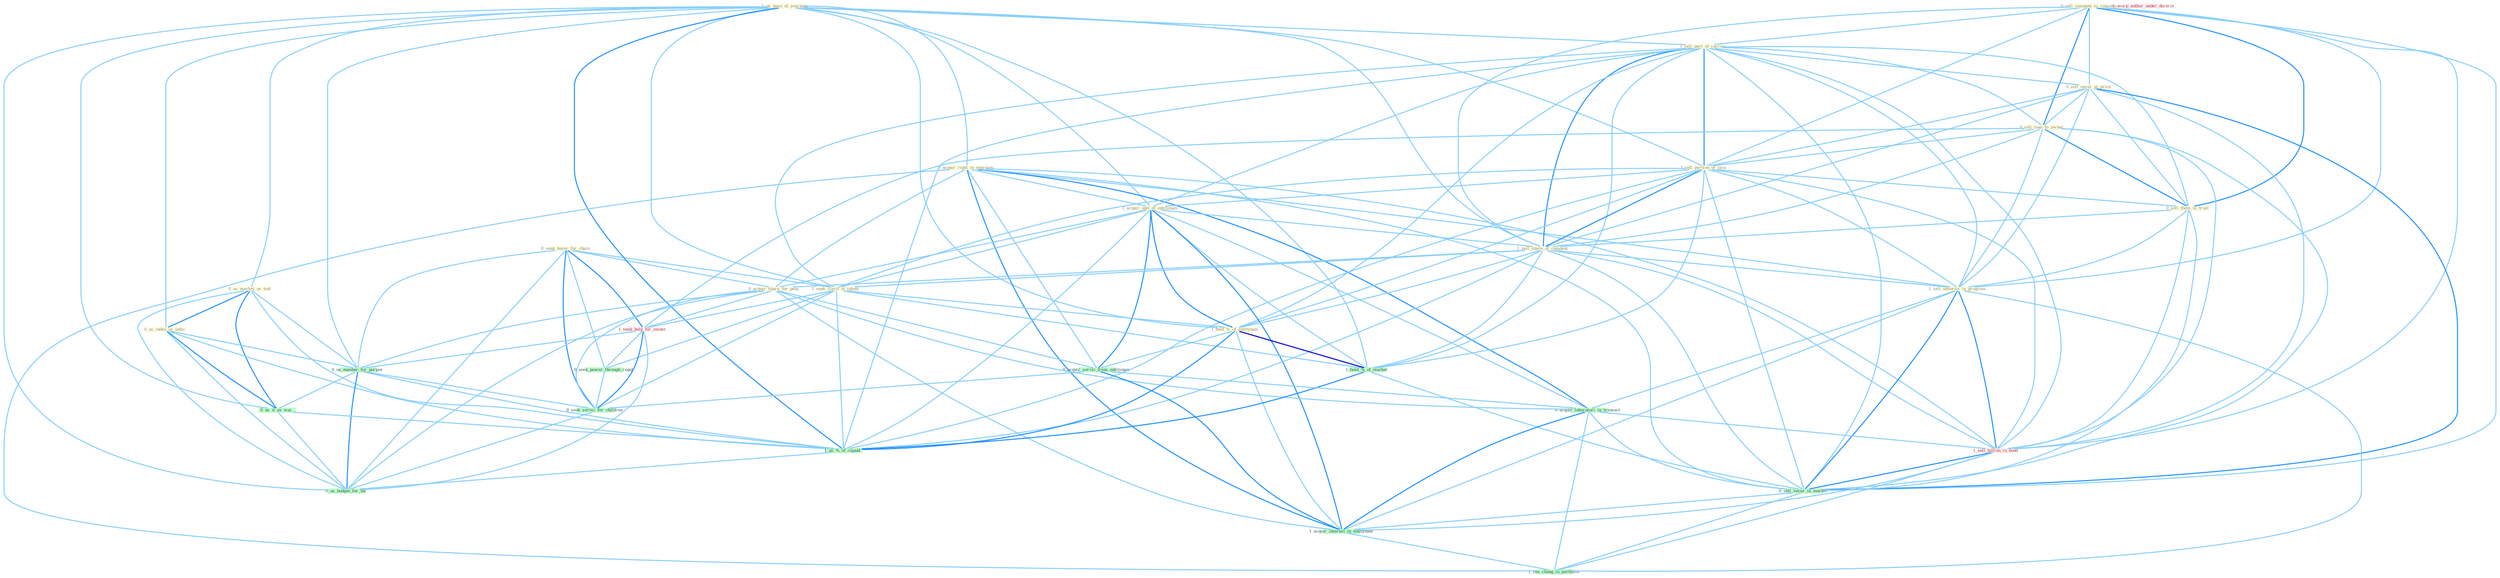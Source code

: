 Graph G{ 
    node
    [shape=polygon,style=filled,width=.5,height=.06,color="#BDFCC9",fixedsize=true,fontsize=4,
    fontcolor="#2f4f4f"];
    {node
    [color="#ffffe0", fontcolor="#8b7d6b"] "0_seek_buyer_for_chain " "1_us_base_of_yearnum " "0_acquir_right_in_yearnum " "0_us_market_as_tool " "0_us_index_as_indic " "0_sell_compani_to_concern " "1_sell_part_of_carrier " "0_sell_secur_at_price " "0_sell_loan_to_owner " "1_sell_portion_of_issu " "1_acquir_unit_of_entitynam " "0_sell_them_to_trust " "1_sell_share_of_compani " "0_acquir_share_for_penc " "1_seek_clarif_of_intent " "1_hold_%_of_entitynam " "1_sell_advertis_in_program "}
{node [color="#fff0f5", fontcolor="#b22222"] "1_seek_help_for_owner " "1_sell_billion_in_bond " "1_usurp_author_under_doctrin "}
edge [color="#B0E2FF"];

	"0_seek_buyer_for_chain " -- "0_acquir_share_for_penc " [w="1", color="#87cefa" ];
	"0_seek_buyer_for_chain " -- "1_seek_clarif_of_intent " [w="1", color="#87cefa" ];
	"0_seek_buyer_for_chain " -- "1_seek_help_for_owner " [w="2", color="#1e90ff" , len=0.8];
	"0_seek_buyer_for_chain " -- "0_seek_power_through_regul " [w="1", color="#87cefa" ];
	"0_seek_buyer_for_chain " -- "0_us_number_for_purpos " [w="1", color="#87cefa" ];
	"0_seek_buyer_for_chain " -- "0_seek_servic_for_children " [w="2", color="#1e90ff" , len=0.8];
	"0_seek_buyer_for_chain " -- "0_us_budget_for_thi " [w="1", color="#87cefa" ];
	"1_us_base_of_yearnum " -- "0_acquir_right_in_yearnum " [w="1", color="#87cefa" ];
	"1_us_base_of_yearnum " -- "0_us_market_as_tool " [w="1", color="#87cefa" ];
	"1_us_base_of_yearnum " -- "0_us_index_as_indic " [w="1", color="#87cefa" ];
	"1_us_base_of_yearnum " -- "1_sell_part_of_carrier " [w="1", color="#87cefa" ];
	"1_us_base_of_yearnum " -- "1_sell_portion_of_issu " [w="1", color="#87cefa" ];
	"1_us_base_of_yearnum " -- "1_acquir_unit_of_entitynam " [w="1", color="#87cefa" ];
	"1_us_base_of_yearnum " -- "1_sell_share_of_compani " [w="1", color="#87cefa" ];
	"1_us_base_of_yearnum " -- "1_seek_clarif_of_intent " [w="1", color="#87cefa" ];
	"1_us_base_of_yearnum " -- "1_hold_%_of_entitynam " [w="1", color="#87cefa" ];
	"1_us_base_of_yearnum " -- "1_hold_%_of_market " [w="1", color="#87cefa" ];
	"1_us_base_of_yearnum " -- "0_us_number_for_purpos " [w="1", color="#87cefa" ];
	"1_us_base_of_yearnum " -- "0_us_it_as_wai " [w="1", color="#87cefa" ];
	"1_us_base_of_yearnum " -- "1_us_%_of_capabl " [w="2", color="#1e90ff" , len=0.8];
	"1_us_base_of_yearnum " -- "0_us_budget_for_thi " [w="1", color="#87cefa" ];
	"0_acquir_right_in_yearnum " -- "1_acquir_unit_of_entitynam " [w="1", color="#87cefa" ];
	"0_acquir_right_in_yearnum " -- "0_acquir_share_for_penc " [w="1", color="#87cefa" ];
	"0_acquir_right_in_yearnum " -- "1_sell_advertis_in_program " [w="1", color="#87cefa" ];
	"0_acquir_right_in_yearnum " -- "0_acquir_servic_from_entitynam " [w="1", color="#87cefa" ];
	"0_acquir_right_in_yearnum " -- "0_acquir_laboratori_in_transact " [w="2", color="#1e90ff" , len=0.8];
	"0_acquir_right_in_yearnum " -- "1_sell_billion_in_bond " [w="1", color="#87cefa" ];
	"0_acquir_right_in_yearnum " -- "0_sell_secur_in_market " [w="1", color="#87cefa" ];
	"0_acquir_right_in_yearnum " -- "1_acquir_interest_in_entitynam " [w="2", color="#1e90ff" , len=0.8];
	"0_acquir_right_in_yearnum " -- "1_see_chang_in_portfolio " [w="1", color="#87cefa" ];
	"0_us_market_as_tool " -- "0_us_index_as_indic " [w="2", color="#1e90ff" , len=0.8];
	"0_us_market_as_tool " -- "0_us_number_for_purpos " [w="1", color="#87cefa" ];
	"0_us_market_as_tool " -- "0_us_it_as_wai " [w="2", color="#1e90ff" , len=0.8];
	"0_us_market_as_tool " -- "1_us_%_of_capabl " [w="1", color="#87cefa" ];
	"0_us_market_as_tool " -- "0_us_budget_for_thi " [w="1", color="#87cefa" ];
	"0_us_index_as_indic " -- "0_us_number_for_purpos " [w="1", color="#87cefa" ];
	"0_us_index_as_indic " -- "0_us_it_as_wai " [w="2", color="#1e90ff" , len=0.8];
	"0_us_index_as_indic " -- "1_us_%_of_capabl " [w="1", color="#87cefa" ];
	"0_us_index_as_indic " -- "0_us_budget_for_thi " [w="1", color="#87cefa" ];
	"0_sell_compani_to_concern " -- "1_sell_part_of_carrier " [w="1", color="#87cefa" ];
	"0_sell_compani_to_concern " -- "0_sell_secur_at_price " [w="1", color="#87cefa" ];
	"0_sell_compani_to_concern " -- "0_sell_loan_to_owner " [w="2", color="#1e90ff" , len=0.8];
	"0_sell_compani_to_concern " -- "1_sell_portion_of_issu " [w="1", color="#87cefa" ];
	"0_sell_compani_to_concern " -- "0_sell_them_to_trust " [w="2", color="#1e90ff" , len=0.8];
	"0_sell_compani_to_concern " -- "1_sell_share_of_compani " [w="1", color="#87cefa" ];
	"0_sell_compani_to_concern " -- "1_sell_advertis_in_program " [w="1", color="#87cefa" ];
	"0_sell_compani_to_concern " -- "1_sell_billion_in_bond " [w="1", color="#87cefa" ];
	"0_sell_compani_to_concern " -- "0_sell_secur_in_market " [w="1", color="#87cefa" ];
	"1_sell_part_of_carrier " -- "0_sell_secur_at_price " [w="1", color="#87cefa" ];
	"1_sell_part_of_carrier " -- "0_sell_loan_to_owner " [w="1", color="#87cefa" ];
	"1_sell_part_of_carrier " -- "1_sell_portion_of_issu " [w="2", color="#1e90ff" , len=0.8];
	"1_sell_part_of_carrier " -- "1_acquir_unit_of_entitynam " [w="1", color="#87cefa" ];
	"1_sell_part_of_carrier " -- "0_sell_them_to_trust " [w="1", color="#87cefa" ];
	"1_sell_part_of_carrier " -- "1_sell_share_of_compani " [w="2", color="#1e90ff" , len=0.8];
	"1_sell_part_of_carrier " -- "1_seek_clarif_of_intent " [w="1", color="#87cefa" ];
	"1_sell_part_of_carrier " -- "1_hold_%_of_entitynam " [w="1", color="#87cefa" ];
	"1_sell_part_of_carrier " -- "1_sell_advertis_in_program " [w="1", color="#87cefa" ];
	"1_sell_part_of_carrier " -- "1_hold_%_of_market " [w="1", color="#87cefa" ];
	"1_sell_part_of_carrier " -- "1_sell_billion_in_bond " [w="1", color="#87cefa" ];
	"1_sell_part_of_carrier " -- "1_us_%_of_capabl " [w="1", color="#87cefa" ];
	"1_sell_part_of_carrier " -- "0_sell_secur_in_market " [w="1", color="#87cefa" ];
	"0_sell_secur_at_price " -- "0_sell_loan_to_owner " [w="1", color="#87cefa" ];
	"0_sell_secur_at_price " -- "1_sell_portion_of_issu " [w="1", color="#87cefa" ];
	"0_sell_secur_at_price " -- "0_sell_them_to_trust " [w="1", color="#87cefa" ];
	"0_sell_secur_at_price " -- "1_sell_share_of_compani " [w="1", color="#87cefa" ];
	"0_sell_secur_at_price " -- "1_sell_advertis_in_program " [w="1", color="#87cefa" ];
	"0_sell_secur_at_price " -- "1_sell_billion_in_bond " [w="1", color="#87cefa" ];
	"0_sell_secur_at_price " -- "0_sell_secur_in_market " [w="2", color="#1e90ff" , len=0.8];
	"0_sell_loan_to_owner " -- "1_sell_portion_of_issu " [w="1", color="#87cefa" ];
	"0_sell_loan_to_owner " -- "0_sell_them_to_trust " [w="2", color="#1e90ff" , len=0.8];
	"0_sell_loan_to_owner " -- "1_sell_share_of_compani " [w="1", color="#87cefa" ];
	"0_sell_loan_to_owner " -- "1_sell_advertis_in_program " [w="1", color="#87cefa" ];
	"0_sell_loan_to_owner " -- "1_seek_help_for_owner " [w="1", color="#87cefa" ];
	"0_sell_loan_to_owner " -- "1_sell_billion_in_bond " [w="1", color="#87cefa" ];
	"0_sell_loan_to_owner " -- "0_sell_secur_in_market " [w="1", color="#87cefa" ];
	"1_sell_portion_of_issu " -- "1_acquir_unit_of_entitynam " [w="1", color="#87cefa" ];
	"1_sell_portion_of_issu " -- "0_sell_them_to_trust " [w="1", color="#87cefa" ];
	"1_sell_portion_of_issu " -- "1_sell_share_of_compani " [w="2", color="#1e90ff" , len=0.8];
	"1_sell_portion_of_issu " -- "1_seek_clarif_of_intent " [w="1", color="#87cefa" ];
	"1_sell_portion_of_issu " -- "1_hold_%_of_entitynam " [w="1", color="#87cefa" ];
	"1_sell_portion_of_issu " -- "1_sell_advertis_in_program " [w="1", color="#87cefa" ];
	"1_sell_portion_of_issu " -- "1_hold_%_of_market " [w="1", color="#87cefa" ];
	"1_sell_portion_of_issu " -- "1_sell_billion_in_bond " [w="1", color="#87cefa" ];
	"1_sell_portion_of_issu " -- "1_us_%_of_capabl " [w="1", color="#87cefa" ];
	"1_sell_portion_of_issu " -- "0_sell_secur_in_market " [w="1", color="#87cefa" ];
	"1_acquir_unit_of_entitynam " -- "1_sell_share_of_compani " [w="1", color="#87cefa" ];
	"1_acquir_unit_of_entitynam " -- "0_acquir_share_for_penc " [w="1", color="#87cefa" ];
	"1_acquir_unit_of_entitynam " -- "1_seek_clarif_of_intent " [w="1", color="#87cefa" ];
	"1_acquir_unit_of_entitynam " -- "1_hold_%_of_entitynam " [w="2", color="#1e90ff" , len=0.8];
	"1_acquir_unit_of_entitynam " -- "0_acquir_servic_from_entitynam " [w="2", color="#1e90ff" , len=0.8];
	"1_acquir_unit_of_entitynam " -- "1_hold_%_of_market " [w="1", color="#87cefa" ];
	"1_acquir_unit_of_entitynam " -- "0_acquir_laboratori_in_transact " [w="1", color="#87cefa" ];
	"1_acquir_unit_of_entitynam " -- "1_us_%_of_capabl " [w="1", color="#87cefa" ];
	"1_acquir_unit_of_entitynam " -- "1_acquir_interest_in_entitynam " [w="2", color="#1e90ff" , len=0.8];
	"0_sell_them_to_trust " -- "1_sell_share_of_compani " [w="1", color="#87cefa" ];
	"0_sell_them_to_trust " -- "1_sell_advertis_in_program " [w="1", color="#87cefa" ];
	"0_sell_them_to_trust " -- "1_sell_billion_in_bond " [w="1", color="#87cefa" ];
	"0_sell_them_to_trust " -- "0_sell_secur_in_market " [w="1", color="#87cefa" ];
	"1_sell_share_of_compani " -- "0_acquir_share_for_penc " [w="1", color="#87cefa" ];
	"1_sell_share_of_compani " -- "1_seek_clarif_of_intent " [w="1", color="#87cefa" ];
	"1_sell_share_of_compani " -- "1_hold_%_of_entitynam " [w="1", color="#87cefa" ];
	"1_sell_share_of_compani " -- "1_sell_advertis_in_program " [w="1", color="#87cefa" ];
	"1_sell_share_of_compani " -- "1_hold_%_of_market " [w="1", color="#87cefa" ];
	"1_sell_share_of_compani " -- "1_sell_billion_in_bond " [w="1", color="#87cefa" ];
	"1_sell_share_of_compani " -- "1_us_%_of_capabl " [w="1", color="#87cefa" ];
	"1_sell_share_of_compani " -- "0_sell_secur_in_market " [w="1", color="#87cefa" ];
	"0_acquir_share_for_penc " -- "1_seek_help_for_owner " [w="1", color="#87cefa" ];
	"0_acquir_share_for_penc " -- "0_acquir_servic_from_entitynam " [w="1", color="#87cefa" ];
	"0_acquir_share_for_penc " -- "0_us_number_for_purpos " [w="1", color="#87cefa" ];
	"0_acquir_share_for_penc " -- "0_acquir_laboratori_in_transact " [w="1", color="#87cefa" ];
	"0_acquir_share_for_penc " -- "1_acquir_interest_in_entitynam " [w="1", color="#87cefa" ];
	"0_acquir_share_for_penc " -- "0_seek_servic_for_children " [w="1", color="#87cefa" ];
	"0_acquir_share_for_penc " -- "0_us_budget_for_thi " [w="1", color="#87cefa" ];
	"1_seek_clarif_of_intent " -- "1_hold_%_of_entitynam " [w="1", color="#87cefa" ];
	"1_seek_clarif_of_intent " -- "1_seek_help_for_owner " [w="1", color="#87cefa" ];
	"1_seek_clarif_of_intent " -- "1_hold_%_of_market " [w="1", color="#87cefa" ];
	"1_seek_clarif_of_intent " -- "0_seek_power_through_regul " [w="1", color="#87cefa" ];
	"1_seek_clarif_of_intent " -- "1_us_%_of_capabl " [w="1", color="#87cefa" ];
	"1_seek_clarif_of_intent " -- "0_seek_servic_for_children " [w="1", color="#87cefa" ];
	"1_hold_%_of_entitynam " -- "0_acquir_servic_from_entitynam " [w="1", color="#87cefa" ];
	"1_hold_%_of_entitynam " -- "1_hold_%_of_market " [w="3", color="#0000cd" , len=0.6];
	"1_hold_%_of_entitynam " -- "1_us_%_of_capabl " [w="2", color="#1e90ff" , len=0.8];
	"1_hold_%_of_entitynam " -- "1_acquir_interest_in_entitynam " [w="1", color="#87cefa" ];
	"1_sell_advertis_in_program " -- "0_acquir_laboratori_in_transact " [w="1", color="#87cefa" ];
	"1_sell_advertis_in_program " -- "1_sell_billion_in_bond " [w="2", color="#1e90ff" , len=0.8];
	"1_sell_advertis_in_program " -- "0_sell_secur_in_market " [w="2", color="#1e90ff" , len=0.8];
	"1_sell_advertis_in_program " -- "1_acquir_interest_in_entitynam " [w="1", color="#87cefa" ];
	"1_sell_advertis_in_program " -- "1_see_chang_in_portfolio " [w="1", color="#87cefa" ];
	"1_seek_help_for_owner " -- "0_seek_power_through_regul " [w="1", color="#87cefa" ];
	"1_seek_help_for_owner " -- "0_us_number_for_purpos " [w="1", color="#87cefa" ];
	"1_seek_help_for_owner " -- "0_seek_servic_for_children " [w="2", color="#1e90ff" , len=0.8];
	"1_seek_help_for_owner " -- "0_us_budget_for_thi " [w="1", color="#87cefa" ];
	"0_acquir_servic_from_entitynam " -- "0_acquir_laboratori_in_transact " [w="1", color="#87cefa" ];
	"0_acquir_servic_from_entitynam " -- "1_acquir_interest_in_entitynam " [w="2", color="#1e90ff" , len=0.8];
	"0_acquir_servic_from_entitynam " -- "0_seek_servic_for_children " [w="1", color="#87cefa" ];
	"1_hold_%_of_market " -- "1_us_%_of_capabl " [w="2", color="#1e90ff" , len=0.8];
	"1_hold_%_of_market " -- "0_sell_secur_in_market " [w="1", color="#87cefa" ];
	"0_seek_power_through_regul " -- "0_seek_servic_for_children " [w="1", color="#87cefa" ];
	"0_us_number_for_purpos " -- "0_us_it_as_wai " [w="1", color="#87cefa" ];
	"0_us_number_for_purpos " -- "1_us_%_of_capabl " [w="1", color="#87cefa" ];
	"0_us_number_for_purpos " -- "0_seek_servic_for_children " [w="1", color="#87cefa" ];
	"0_us_number_for_purpos " -- "0_us_budget_for_thi " [w="2", color="#1e90ff" , len=0.8];
	"0_acquir_laboratori_in_transact " -- "1_sell_billion_in_bond " [w="1", color="#87cefa" ];
	"0_acquir_laboratori_in_transact " -- "0_sell_secur_in_market " [w="1", color="#87cefa" ];
	"0_acquir_laboratori_in_transact " -- "1_acquir_interest_in_entitynam " [w="2", color="#1e90ff" , len=0.8];
	"0_acquir_laboratori_in_transact " -- "1_see_chang_in_portfolio " [w="1", color="#87cefa" ];
	"1_sell_billion_in_bond " -- "0_sell_secur_in_market " [w="2", color="#1e90ff" , len=0.8];
	"1_sell_billion_in_bond " -- "1_acquir_interest_in_entitynam " [w="1", color="#87cefa" ];
	"1_sell_billion_in_bond " -- "1_see_chang_in_portfolio " [w="1", color="#87cefa" ];
	"0_us_it_as_wai " -- "1_us_%_of_capabl " [w="1", color="#87cefa" ];
	"0_us_it_as_wai " -- "0_us_budget_for_thi " [w="1", color="#87cefa" ];
	"1_us_%_of_capabl " -- "0_us_budget_for_thi " [w="1", color="#87cefa" ];
	"0_sell_secur_in_market " -- "1_acquir_interest_in_entitynam " [w="1", color="#87cefa" ];
	"0_sell_secur_in_market " -- "1_see_chang_in_portfolio " [w="1", color="#87cefa" ];
	"1_acquir_interest_in_entitynam " -- "1_see_chang_in_portfolio " [w="1", color="#87cefa" ];
	"0_seek_servic_for_children " -- "0_us_budget_for_thi " [w="1", color="#87cefa" ];
}